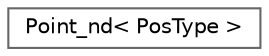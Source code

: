 digraph "Graphical Class Hierarchy"
{
 // LATEX_PDF_SIZE
  bgcolor="transparent";
  edge [fontname=Helvetica,fontsize=10,labelfontname=Helvetica,labelfontsize=10];
  node [fontname=Helvetica,fontsize=10,shape=box,height=0.2,width=0.4];
  rankdir="LR";
  Node0 [id="Node000000",label="Point_nd\< PosType \>",height=0.2,width=0.4,color="grey40", fillcolor="white", style="filled",URL="$struct_point__nd.html",tooltip=" "];
}
